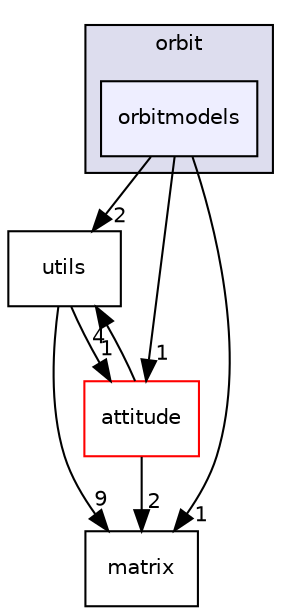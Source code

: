 digraph "orbitmodels" {
  compound=true
  node [ fontsize="10", fontname="Helvetica"];
  edge [ labelfontsize="10", labelfontname="Helvetica"];
  subgraph clusterdir_392744e470e3e5dbf93993e14232aa19 {
    graph [ bgcolor="#ddddee", pencolor="black", label="orbit" fontname="Helvetica", fontsize="10", URL="dir_392744e470e3e5dbf93993e14232aa19.html"]
  dir_6460dfeb260effe26aa264c77f0bb1b9 [shape=box, label="orbitmodels", style="filled", fillcolor="#eeeeff", pencolor="black", URL="dir_6460dfeb260effe26aa264c77f0bb1b9.html"];
  }
  dir_313caf1132e152dd9b58bea13a4052ca [shape=box label="utils" URL="dir_313caf1132e152dd9b58bea13a4052ca.html"];
  dir_40d7732de2983c682bb99d86585a563c [shape=box label="matrix" URL="dir_40d7732de2983c682bb99d86585a563c.html"];
  dir_c55b91a86a3413cc678b3a37c553022c [shape=box label="attitude" fillcolor="white" style="filled" color="red" URL="dir_c55b91a86a3413cc678b3a37c553022c.html"];
  dir_6460dfeb260effe26aa264c77f0bb1b9->dir_313caf1132e152dd9b58bea13a4052ca [headlabel="2", labeldistance=1.5 headhref="dir_000018_000009.html"];
  dir_6460dfeb260effe26aa264c77f0bb1b9->dir_40d7732de2983c682bb99d86585a563c [headlabel="1", labeldistance=1.5 headhref="dir_000018_000001.html"];
  dir_6460dfeb260effe26aa264c77f0bb1b9->dir_c55b91a86a3413cc678b3a37c553022c [headlabel="1", labeldistance=1.5 headhref="dir_000018_000004.html"];
  dir_c55b91a86a3413cc678b3a37c553022c->dir_313caf1132e152dd9b58bea13a4052ca [headlabel="4", labeldistance=1.5 headhref="dir_000004_000009.html"];
  dir_c55b91a86a3413cc678b3a37c553022c->dir_40d7732de2983c682bb99d86585a563c [headlabel="2", labeldistance=1.5 headhref="dir_000004_000001.html"];
  dir_313caf1132e152dd9b58bea13a4052ca->dir_40d7732de2983c682bb99d86585a563c [headlabel="9", labeldistance=1.5 headhref="dir_000009_000001.html"];
  dir_313caf1132e152dd9b58bea13a4052ca->dir_c55b91a86a3413cc678b3a37c553022c [headlabel="1", labeldistance=1.5 headhref="dir_000009_000004.html"];
}
